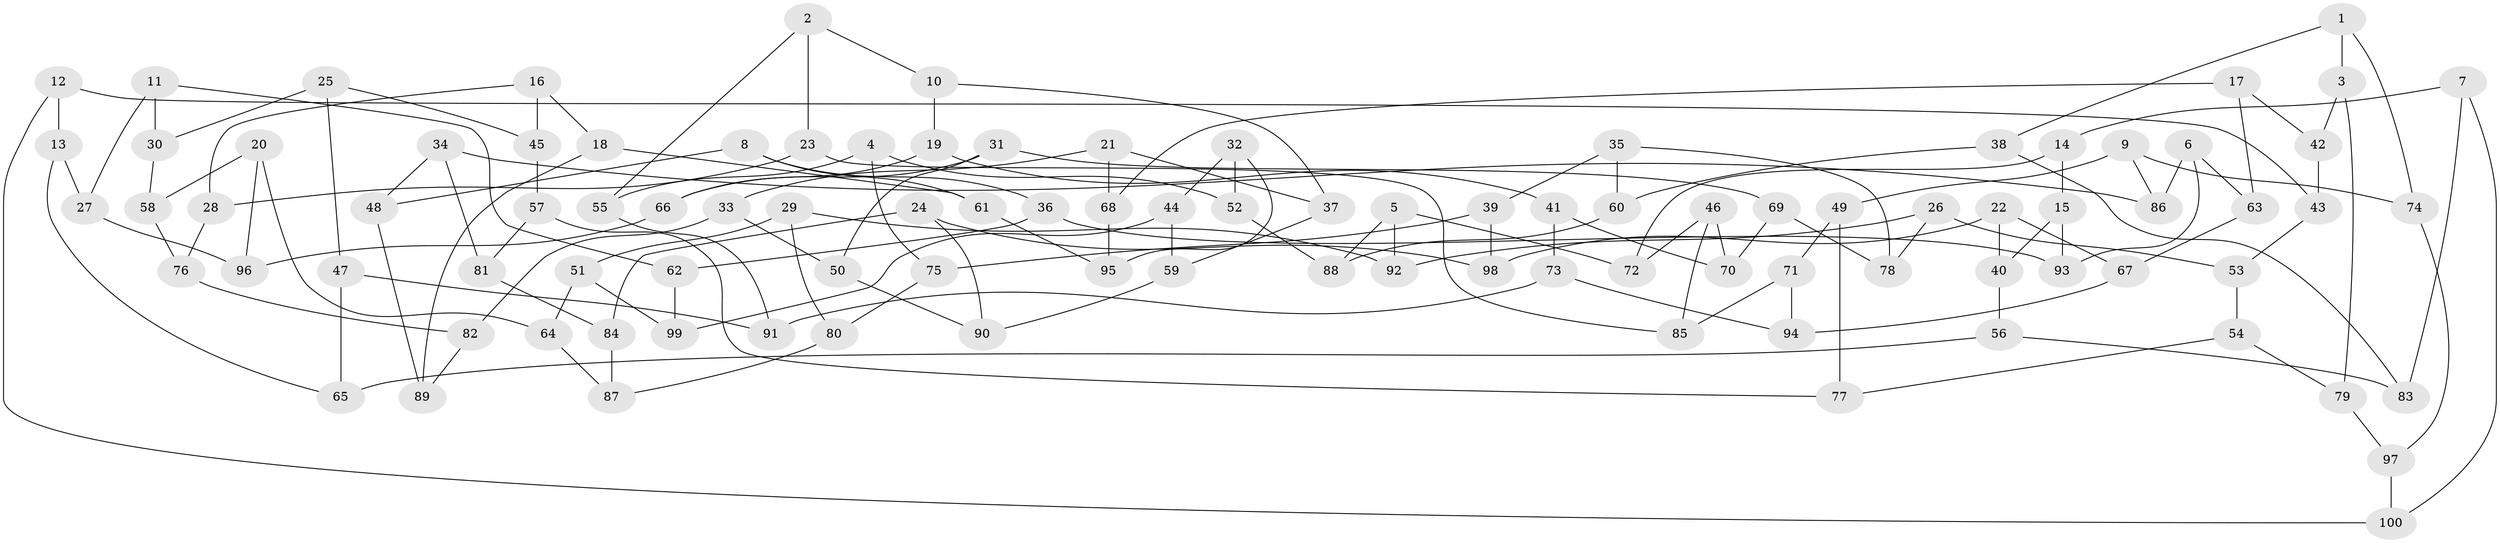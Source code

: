// Generated by graph-tools (version 1.1) at 2025/39/02/21/25 10:39:00]
// undirected, 100 vertices, 150 edges
graph export_dot {
graph [start="1"]
  node [color=gray90,style=filled];
  1;
  2;
  3;
  4;
  5;
  6;
  7;
  8;
  9;
  10;
  11;
  12;
  13;
  14;
  15;
  16;
  17;
  18;
  19;
  20;
  21;
  22;
  23;
  24;
  25;
  26;
  27;
  28;
  29;
  30;
  31;
  32;
  33;
  34;
  35;
  36;
  37;
  38;
  39;
  40;
  41;
  42;
  43;
  44;
  45;
  46;
  47;
  48;
  49;
  50;
  51;
  52;
  53;
  54;
  55;
  56;
  57;
  58;
  59;
  60;
  61;
  62;
  63;
  64;
  65;
  66;
  67;
  68;
  69;
  70;
  71;
  72;
  73;
  74;
  75;
  76;
  77;
  78;
  79;
  80;
  81;
  82;
  83;
  84;
  85;
  86;
  87;
  88;
  89;
  90;
  91;
  92;
  93;
  94;
  95;
  96;
  97;
  98;
  99;
  100;
  1 -- 74;
  1 -- 38;
  1 -- 3;
  2 -- 10;
  2 -- 55;
  2 -- 23;
  3 -- 42;
  3 -- 79;
  4 -- 55;
  4 -- 75;
  4 -- 52;
  5 -- 88;
  5 -- 92;
  5 -- 72;
  6 -- 63;
  6 -- 86;
  6 -- 93;
  7 -- 83;
  7 -- 100;
  7 -- 14;
  8 -- 36;
  8 -- 48;
  8 -- 61;
  9 -- 86;
  9 -- 49;
  9 -- 74;
  10 -- 19;
  10 -- 37;
  11 -- 30;
  11 -- 27;
  11 -- 62;
  12 -- 100;
  12 -- 43;
  12 -- 13;
  13 -- 65;
  13 -- 27;
  14 -- 72;
  14 -- 15;
  15 -- 40;
  15 -- 93;
  16 -- 45;
  16 -- 18;
  16 -- 28;
  17 -- 68;
  17 -- 63;
  17 -- 42;
  18 -- 89;
  18 -- 61;
  19 -- 66;
  19 -- 41;
  20 -- 64;
  20 -- 58;
  20 -- 96;
  21 -- 37;
  21 -- 33;
  21 -- 68;
  22 -- 40;
  22 -- 98;
  22 -- 67;
  23 -- 85;
  23 -- 28;
  24 -- 98;
  24 -- 90;
  24 -- 84;
  25 -- 45;
  25 -- 30;
  25 -- 47;
  26 -- 92;
  26 -- 78;
  26 -- 53;
  27 -- 96;
  28 -- 76;
  29 -- 80;
  29 -- 51;
  29 -- 92;
  30 -- 58;
  31 -- 66;
  31 -- 69;
  31 -- 50;
  32 -- 95;
  32 -- 52;
  32 -- 44;
  33 -- 50;
  33 -- 82;
  34 -- 86;
  34 -- 81;
  34 -- 48;
  35 -- 39;
  35 -- 78;
  35 -- 60;
  36 -- 93;
  36 -- 62;
  37 -- 59;
  38 -- 60;
  38 -- 83;
  39 -- 98;
  39 -- 75;
  40 -- 56;
  41 -- 70;
  41 -- 73;
  42 -- 43;
  43 -- 53;
  44 -- 59;
  44 -- 99;
  45 -- 57;
  46 -- 70;
  46 -- 85;
  46 -- 72;
  47 -- 65;
  47 -- 91;
  48 -- 89;
  49 -- 77;
  49 -- 71;
  50 -- 90;
  51 -- 99;
  51 -- 64;
  52 -- 88;
  53 -- 54;
  54 -- 79;
  54 -- 77;
  55 -- 91;
  56 -- 83;
  56 -- 65;
  57 -- 81;
  57 -- 77;
  58 -- 76;
  59 -- 90;
  60 -- 88;
  61 -- 95;
  62 -- 99;
  63 -- 67;
  64 -- 87;
  66 -- 96;
  67 -- 94;
  68 -- 95;
  69 -- 78;
  69 -- 70;
  71 -- 94;
  71 -- 85;
  73 -- 94;
  73 -- 91;
  74 -- 97;
  75 -- 80;
  76 -- 82;
  79 -- 97;
  80 -- 87;
  81 -- 84;
  82 -- 89;
  84 -- 87;
  97 -- 100;
}
